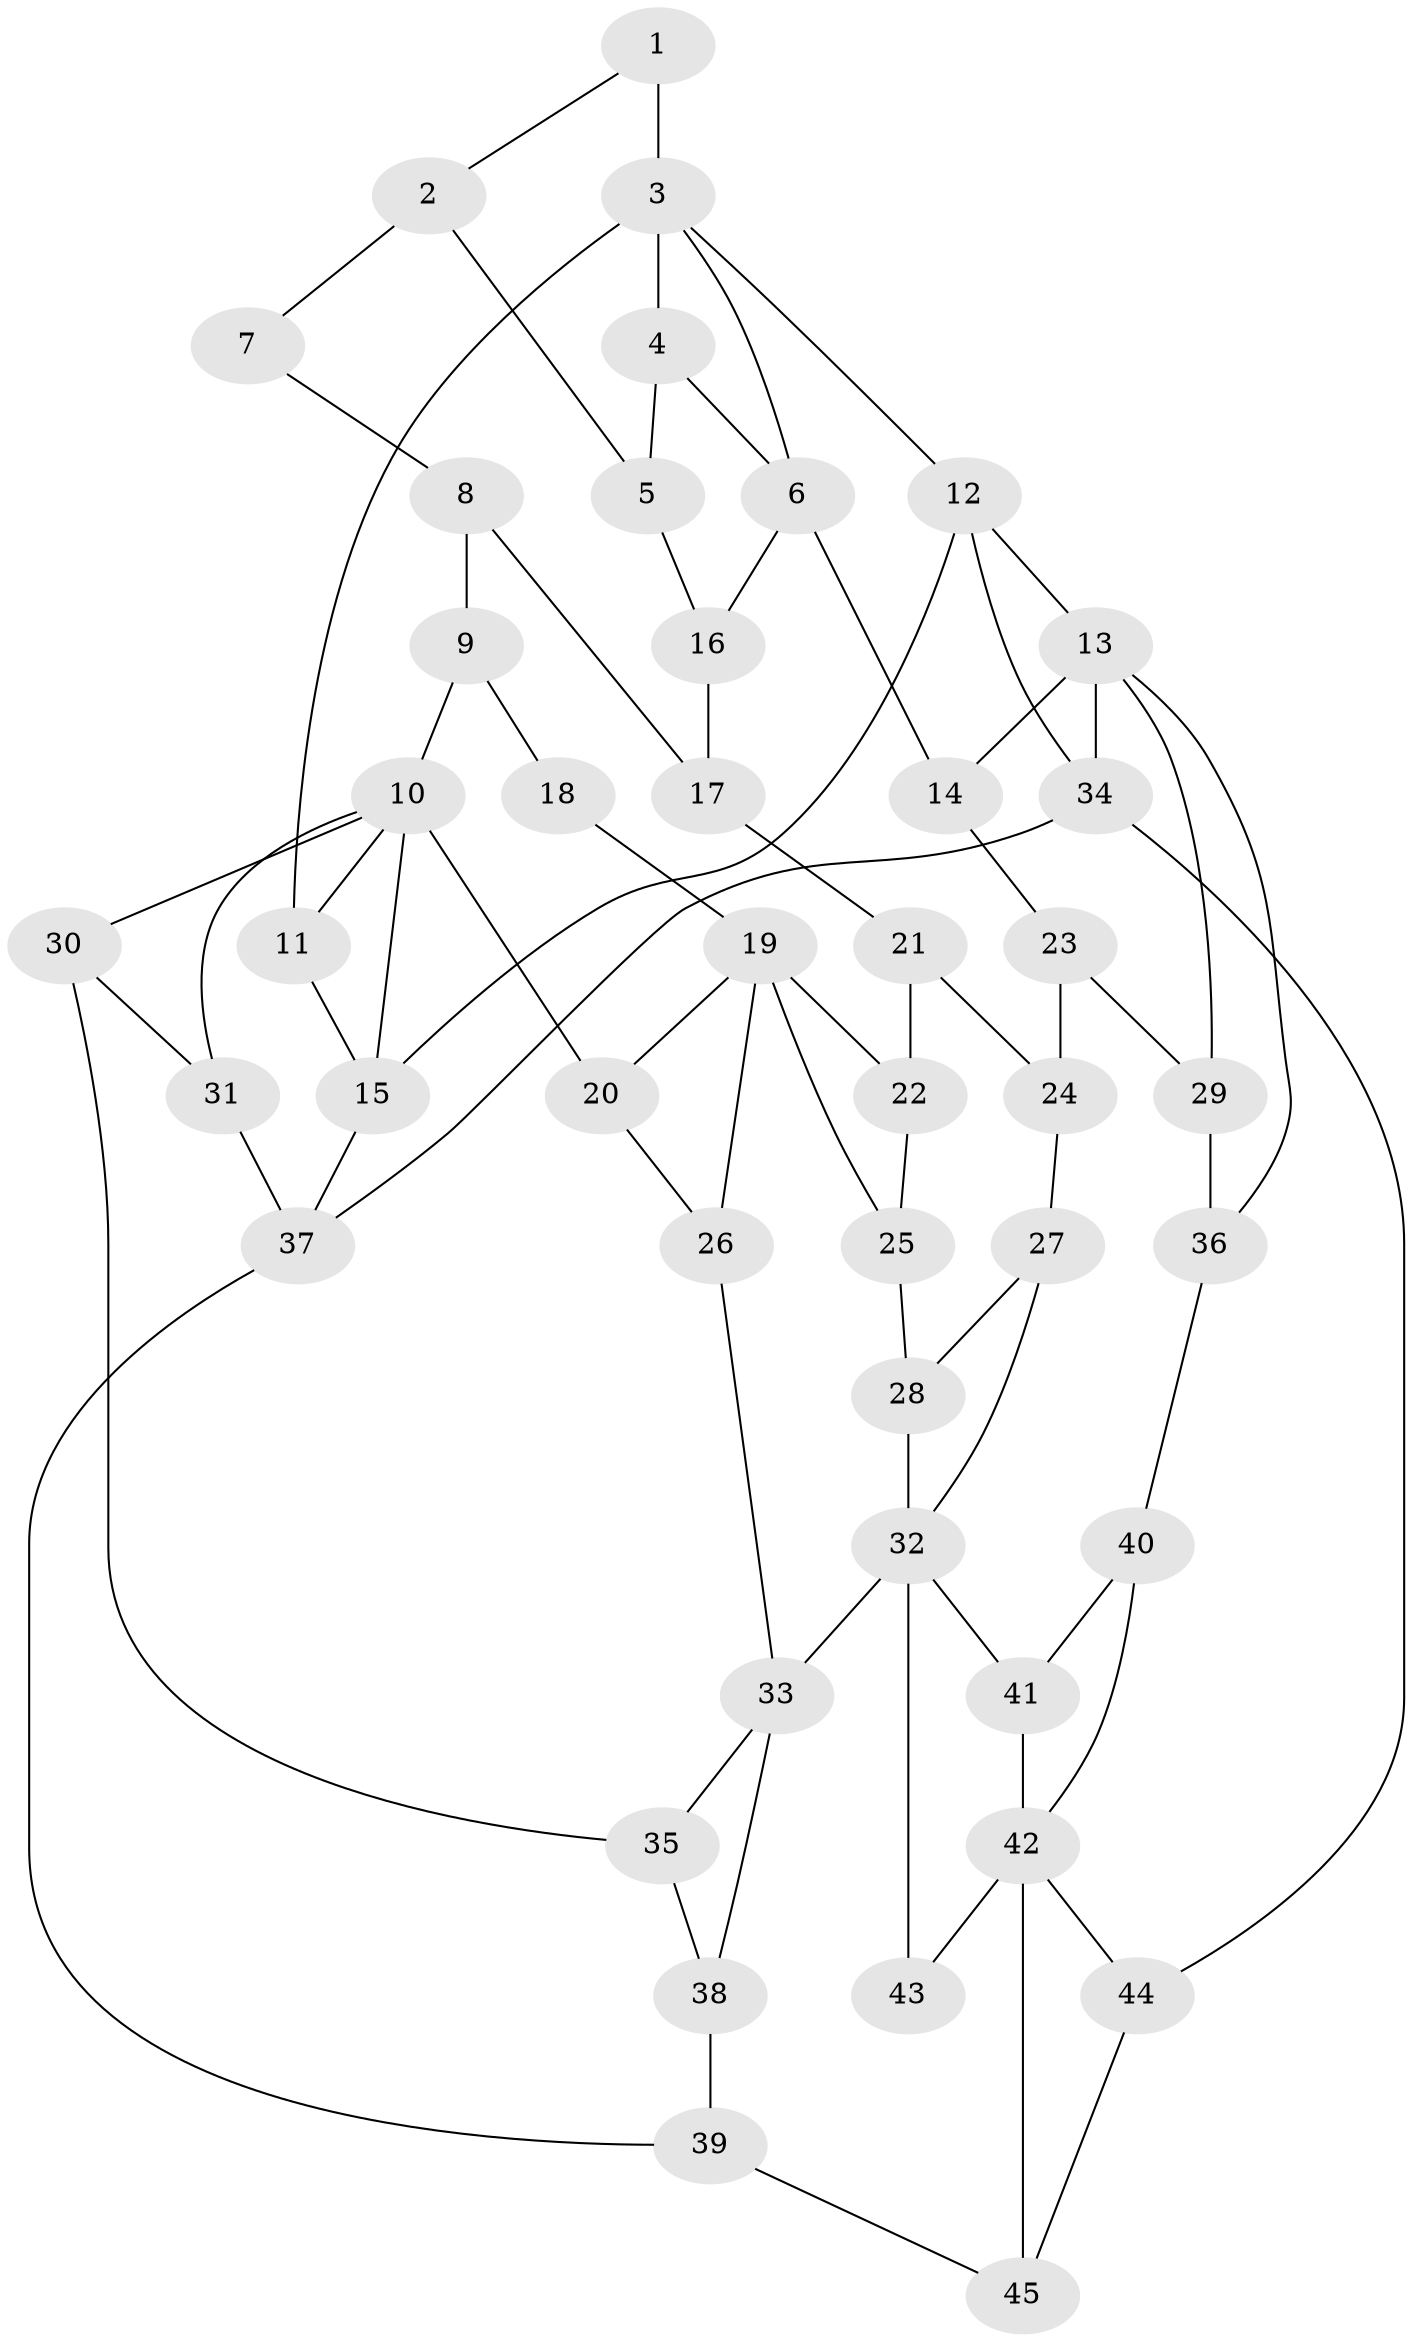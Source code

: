 // original degree distribution, {3: 0.027777777777777776, 4: 0.20833333333333334, 5: 0.5833333333333334, 6: 0.18055555555555555}
// Generated by graph-tools (version 1.1) at 2025/54/03/04/25 22:54:41]
// undirected, 45 vertices, 75 edges
graph export_dot {
  node [color=gray90,style=filled];
  1;
  2;
  3;
  4;
  5;
  6;
  7;
  8;
  9;
  10;
  11;
  12;
  13;
  14;
  15;
  16;
  17;
  18;
  19;
  20;
  21;
  22;
  23;
  24;
  25;
  26;
  27;
  28;
  29;
  30;
  31;
  32;
  33;
  34;
  35;
  36;
  37;
  38;
  39;
  40;
  41;
  42;
  43;
  44;
  45;
  1 -- 2 [weight=1.0];
  1 -- 3 [weight=2.0];
  2 -- 5 [weight=1.0];
  2 -- 7 [weight=2.0];
  3 -- 4 [weight=1.0];
  3 -- 6 [weight=1.0];
  3 -- 11 [weight=1.0];
  3 -- 12 [weight=1.0];
  4 -- 5 [weight=1.0];
  4 -- 6 [weight=1.0];
  5 -- 16 [weight=1.0];
  6 -- 14 [weight=2.0];
  6 -- 16 [weight=1.0];
  7 -- 8 [weight=1.0];
  8 -- 9 [weight=1.0];
  8 -- 17 [weight=1.0];
  9 -- 10 [weight=1.0];
  9 -- 18 [weight=1.0];
  10 -- 11 [weight=1.0];
  10 -- 15 [weight=1.0];
  10 -- 20 [weight=1.0];
  10 -- 30 [weight=1.0];
  10 -- 31 [weight=1.0];
  11 -- 15 [weight=1.0];
  12 -- 13 [weight=1.0];
  12 -- 15 [weight=1.0];
  12 -- 34 [weight=1.0];
  13 -- 14 [weight=2.0];
  13 -- 29 [weight=1.0];
  13 -- 34 [weight=1.0];
  13 -- 36 [weight=1.0];
  14 -- 23 [weight=1.0];
  15 -- 37 [weight=1.0];
  16 -- 17 [weight=1.0];
  17 -- 21 [weight=1.0];
  18 -- 19 [weight=2.0];
  19 -- 20 [weight=1.0];
  19 -- 22 [weight=1.0];
  19 -- 25 [weight=1.0];
  19 -- 26 [weight=1.0];
  20 -- 26 [weight=1.0];
  21 -- 22 [weight=1.0];
  21 -- 24 [weight=1.0];
  22 -- 25 [weight=1.0];
  23 -- 24 [weight=1.0];
  23 -- 29 [weight=1.0];
  24 -- 27 [weight=1.0];
  25 -- 28 [weight=1.0];
  26 -- 33 [weight=1.0];
  27 -- 28 [weight=1.0];
  27 -- 32 [weight=1.0];
  28 -- 32 [weight=1.0];
  29 -- 36 [weight=1.0];
  30 -- 31 [weight=1.0];
  30 -- 35 [weight=1.0];
  31 -- 37 [weight=1.0];
  32 -- 33 [weight=2.0];
  32 -- 41 [weight=1.0];
  32 -- 43 [weight=1.0];
  33 -- 35 [weight=1.0];
  33 -- 38 [weight=1.0];
  34 -- 37 [weight=1.0];
  34 -- 44 [weight=1.0];
  35 -- 38 [weight=1.0];
  36 -- 40 [weight=1.0];
  37 -- 39 [weight=1.0];
  38 -- 39 [weight=1.0];
  39 -- 45 [weight=1.0];
  40 -- 41 [weight=1.0];
  40 -- 42 [weight=1.0];
  41 -- 42 [weight=1.0];
  42 -- 43 [weight=2.0];
  42 -- 44 [weight=1.0];
  42 -- 45 [weight=1.0];
  44 -- 45 [weight=1.0];
}
